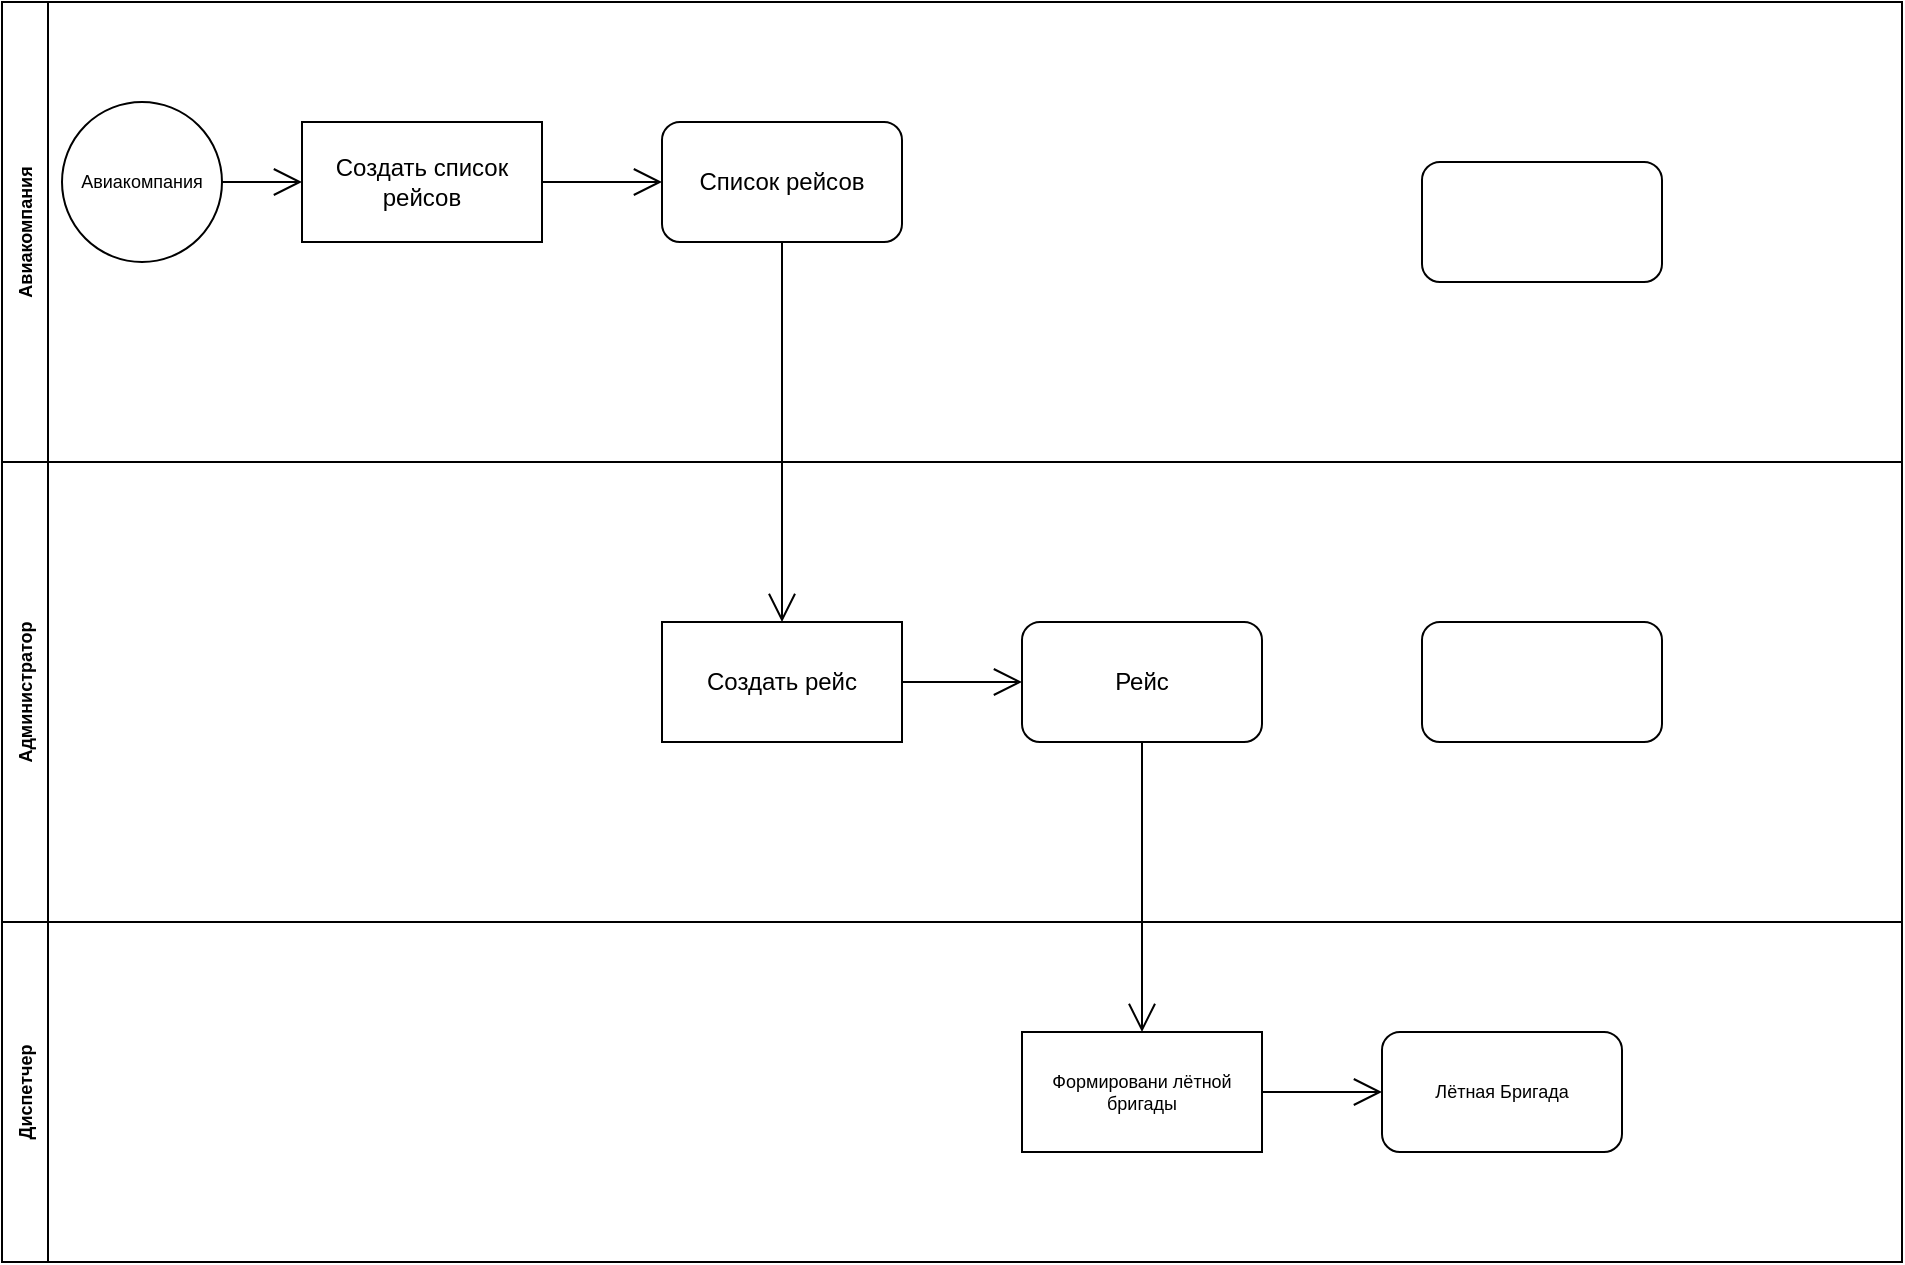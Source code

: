 <mxfile version="20.3.0" type="device"><diagram id="RiwIOYwWkSc0EsFyYy04" name="Страница 1"><mxGraphModel dx="1921" dy="695" grid="1" gridSize="10" guides="1" tooltips="1" connect="1" arrows="1" fold="1" page="1" pageScale="1" pageWidth="827" pageHeight="1169" math="0" shadow="0"><root><mxCell id="0"/><mxCell id="1" parent="0"/><mxCell id="jN18vO4A6nnlOA_z7DUM-1" value="Авиакомпания" style="ellipse;whiteSpace=wrap;html=1;aspect=fixed;strokeWidth=1;fontSize=9;" parent="1" vertex="1"><mxGeometry y="80" width="80" height="80" as="geometry"/></mxCell><mxCell id="jN18vO4A6nnlOA_z7DUM-2" value="Создать список рейсов" style="rounded=0;whiteSpace=wrap;html=1;" parent="1" vertex="1"><mxGeometry x="120" y="90" width="120" height="60" as="geometry"/></mxCell><mxCell id="jN18vO4A6nnlOA_z7DUM-8" value="" style="endArrow=open;endFill=1;endSize=12;html=1;rounded=0;exitX=1;exitY=0.5;exitDx=0;exitDy=0;entryX=0;entryY=0.5;entryDx=0;entryDy=0;" parent="1" source="jN18vO4A6nnlOA_z7DUM-1" target="jN18vO4A6nnlOA_z7DUM-2" edge="1"><mxGeometry width="160" relative="1" as="geometry"><mxPoint x="120" y="180" as="sourcePoint"/><mxPoint x="280" y="180" as="targetPoint"/></mxGeometry></mxCell><mxCell id="jN18vO4A6nnlOA_z7DUM-9" value="" style="endArrow=open;endFill=1;endSize=12;html=1;rounded=0;exitX=1;exitY=0.5;exitDx=0;exitDy=0;" parent="1" source="jN18vO4A6nnlOA_z7DUM-2" target="jN18vO4A6nnlOA_z7DUM-3" edge="1"><mxGeometry width="160" relative="1" as="geometry"><mxPoint x="240" y="200" as="sourcePoint"/><mxPoint x="280" y="200" as="targetPoint"/><Array as="points"><mxPoint x="300" y="120"/></Array></mxGeometry></mxCell><mxCell id="jN18vO4A6nnlOA_z7DUM-13" value="Авиакомпания" style="swimlane;horizontal=0;strokeWidth=1;fontSize=9;" parent="1" vertex="1"><mxGeometry x="-30" y="30" width="950" height="230" as="geometry"/></mxCell><mxCell id="jN18vO4A6nnlOA_z7DUM-3" value="Список рейсов" style="rounded=1;whiteSpace=wrap;html=1;" parent="jN18vO4A6nnlOA_z7DUM-13" vertex="1"><mxGeometry x="330" y="60" width="120" height="60" as="geometry"/></mxCell><mxCell id="tLPOOvl7Zy4rDHBocono-2" value="" style="rounded=1;whiteSpace=wrap;html=1;" vertex="1" parent="jN18vO4A6nnlOA_z7DUM-13"><mxGeometry x="710" y="80" width="120" height="60" as="geometry"/></mxCell><mxCell id="jN18vO4A6nnlOA_z7DUM-15" value="Администратор" style="swimlane;horizontal=0;strokeWidth=1;fontSize=9;" parent="1" vertex="1"><mxGeometry x="-30" y="260" width="950" height="230" as="geometry"/></mxCell><mxCell id="jN18vO4A6nnlOA_z7DUM-4" value="Создать рейс" style="rounded=0;whiteSpace=wrap;html=1;" parent="jN18vO4A6nnlOA_z7DUM-15" vertex="1"><mxGeometry x="330" y="80" width="120" height="60" as="geometry"/></mxCell><mxCell id="jN18vO4A6nnlOA_z7DUM-6" value="Рейс" style="rounded=1;whiteSpace=wrap;html=1;" parent="jN18vO4A6nnlOA_z7DUM-15" vertex="1"><mxGeometry x="510" y="80" width="120" height="60" as="geometry"/></mxCell><mxCell id="jN18vO4A6nnlOA_z7DUM-19" value="" style="endArrow=open;endFill=1;endSize=12;html=1;rounded=0;fontSize=9;exitX=1;exitY=0.5;exitDx=0;exitDy=0;entryX=0;entryY=0.5;entryDx=0;entryDy=0;" parent="jN18vO4A6nnlOA_z7DUM-15" source="jN18vO4A6nnlOA_z7DUM-4" target="jN18vO4A6nnlOA_z7DUM-6" edge="1"><mxGeometry width="160" relative="1" as="geometry"><mxPoint x="610" y="110" as="sourcePoint"/><mxPoint x="770" y="110" as="targetPoint"/><Array as="points"/></mxGeometry></mxCell><mxCell id="tLPOOvl7Zy4rDHBocono-1" value="" style="rounded=1;whiteSpace=wrap;html=1;" vertex="1" parent="jN18vO4A6nnlOA_z7DUM-15"><mxGeometry x="710" y="80" width="120" height="60" as="geometry"/></mxCell><mxCell id="jN18vO4A6nnlOA_z7DUM-16" value="Диспетчер" style="swimlane;horizontal=0;strokeWidth=1;fontSize=9;" parent="1" vertex="1"><mxGeometry x="-30" y="490" width="950" height="170" as="geometry"/></mxCell><mxCell id="jN18vO4A6nnlOA_z7DUM-20" value="Формировани лётной бригады" style="rounded=0;whiteSpace=wrap;html=1;strokeWidth=1;fontSize=9;" parent="jN18vO4A6nnlOA_z7DUM-16" vertex="1"><mxGeometry x="510" y="55" width="120" height="60" as="geometry"/></mxCell><mxCell id="jN18vO4A6nnlOA_z7DUM-21" value="Лётная Бригада" style="rounded=1;whiteSpace=wrap;html=1;strokeWidth=1;fontSize=9;" parent="jN18vO4A6nnlOA_z7DUM-16" vertex="1"><mxGeometry x="690" y="55" width="120" height="60" as="geometry"/></mxCell><mxCell id="jN18vO4A6nnlOA_z7DUM-24" value="" style="endArrow=open;endFill=1;endSize=12;html=1;rounded=0;fontSize=9;entryX=0;entryY=0.5;entryDx=0;entryDy=0;" parent="jN18vO4A6nnlOA_z7DUM-16" source="jN18vO4A6nnlOA_z7DUM-20" target="jN18vO4A6nnlOA_z7DUM-21" edge="1"><mxGeometry width="160" relative="1" as="geometry"><mxPoint x="700" y="130" as="sourcePoint"/><mxPoint x="860" y="130" as="targetPoint"/></mxGeometry></mxCell><mxCell id="jN18vO4A6nnlOA_z7DUM-23" value="" style="endArrow=open;endFill=1;endSize=12;html=1;rounded=0;fontSize=9;exitX=0.5;exitY=1;exitDx=0;exitDy=0;entryX=0.5;entryY=0;entryDx=0;entryDy=0;" parent="1" source="jN18vO4A6nnlOA_z7DUM-6" target="jN18vO4A6nnlOA_z7DUM-20" edge="1"><mxGeometry width="160" relative="1" as="geometry"><mxPoint x="660" y="580" as="sourcePoint"/><mxPoint x="820" y="580" as="targetPoint"/></mxGeometry></mxCell><mxCell id="jN18vO4A6nnlOA_z7DUM-18" value="" style="endArrow=open;endFill=1;endSize=12;html=1;rounded=0;fontSize=9;exitX=0.5;exitY=1;exitDx=0;exitDy=0;entryX=0.5;entryY=0;entryDx=0;entryDy=0;" parent="1" source="jN18vO4A6nnlOA_z7DUM-3" target="jN18vO4A6nnlOA_z7DUM-4" edge="1"><mxGeometry width="160" relative="1" as="geometry"><mxPoint x="250" y="380" as="sourcePoint"/><mxPoint x="360" y="380" as="targetPoint"/><Array as="points"/></mxGeometry></mxCell></root></mxGraphModel></diagram></mxfile>